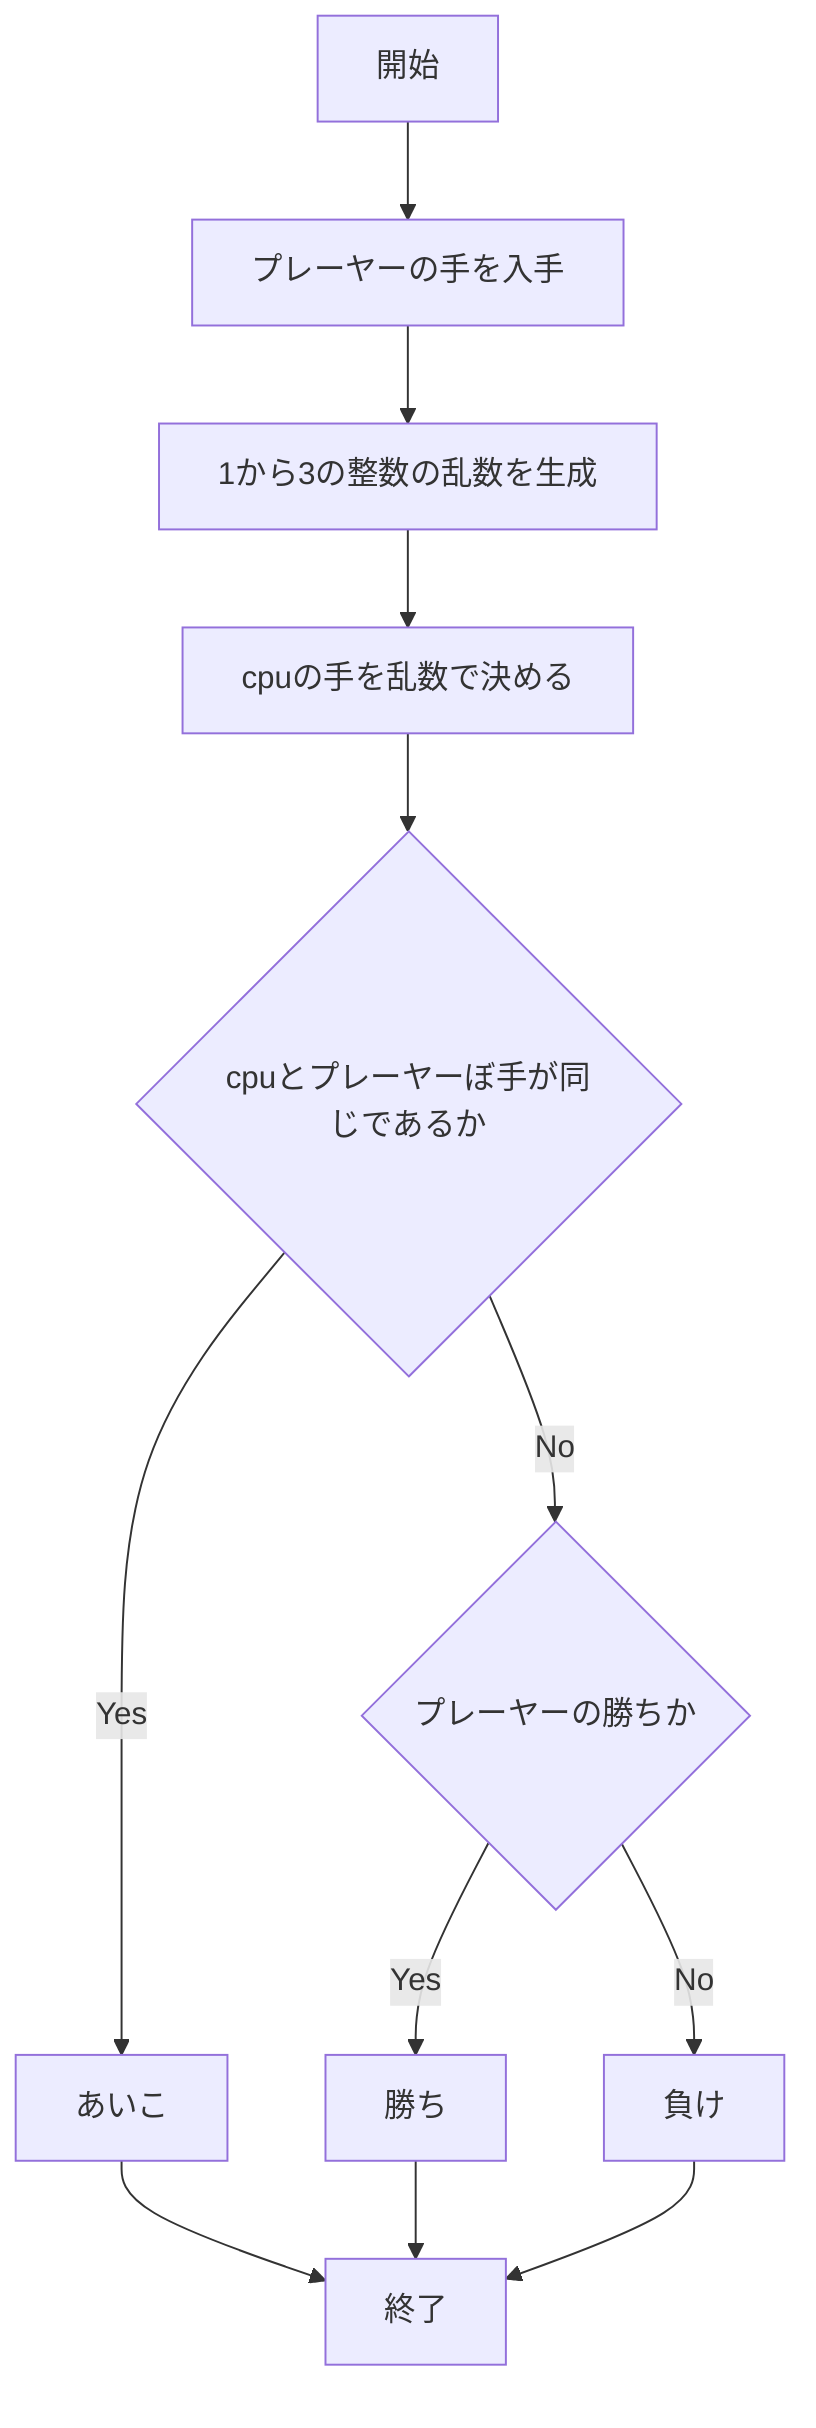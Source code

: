 flowchart TD;

start["開始"];
finish["終了"]
player[プレーヤーの手を入手]
let1[1から3の整数の乱数を生成]
let2[cpuの手を乱数で決める]
if1{"cpuとプレーヤーぼ手が同じであるか"}
if2{"プレーヤーの勝ちか"}
aiko[あいこ]
win[勝ち]
loose[負け]


start --> player
player --> let1
let1 --> let2
let2 --> if1
if1 -->|Yes| aiko
if1 -->|No| if2
if2 -->|Yes| win
if2 -->|No| loose
aiko --> finish
win --> finish
loose --> finish